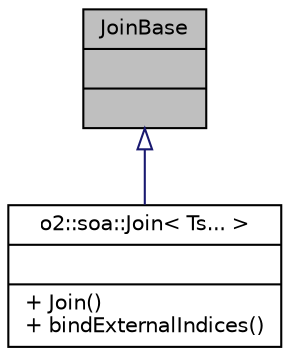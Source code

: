 digraph "JoinBase"
{
 // INTERACTIVE_SVG=YES
  bgcolor="transparent";
  edge [fontname="Helvetica",fontsize="10",labelfontname="Helvetica",labelfontsize="10"];
  node [fontname="Helvetica",fontsize="10",shape=record];
  Node0 [label="{JoinBase\n||}",height=0.2,width=0.4,color="black", fillcolor="grey75", style="filled", fontcolor="black"];
  Node0 -> Node1 [dir="back",color="midnightblue",fontsize="10",style="solid",arrowtail="onormal",fontname="Helvetica"];
  Node1 [label="{o2::soa::Join\< Ts... \>\n||+ Join()\l+ bindExternalIndices()\l}",height=0.2,width=0.4,color="black",URL="$df/dcb/structo2_1_1soa_1_1Join.html"];
}
